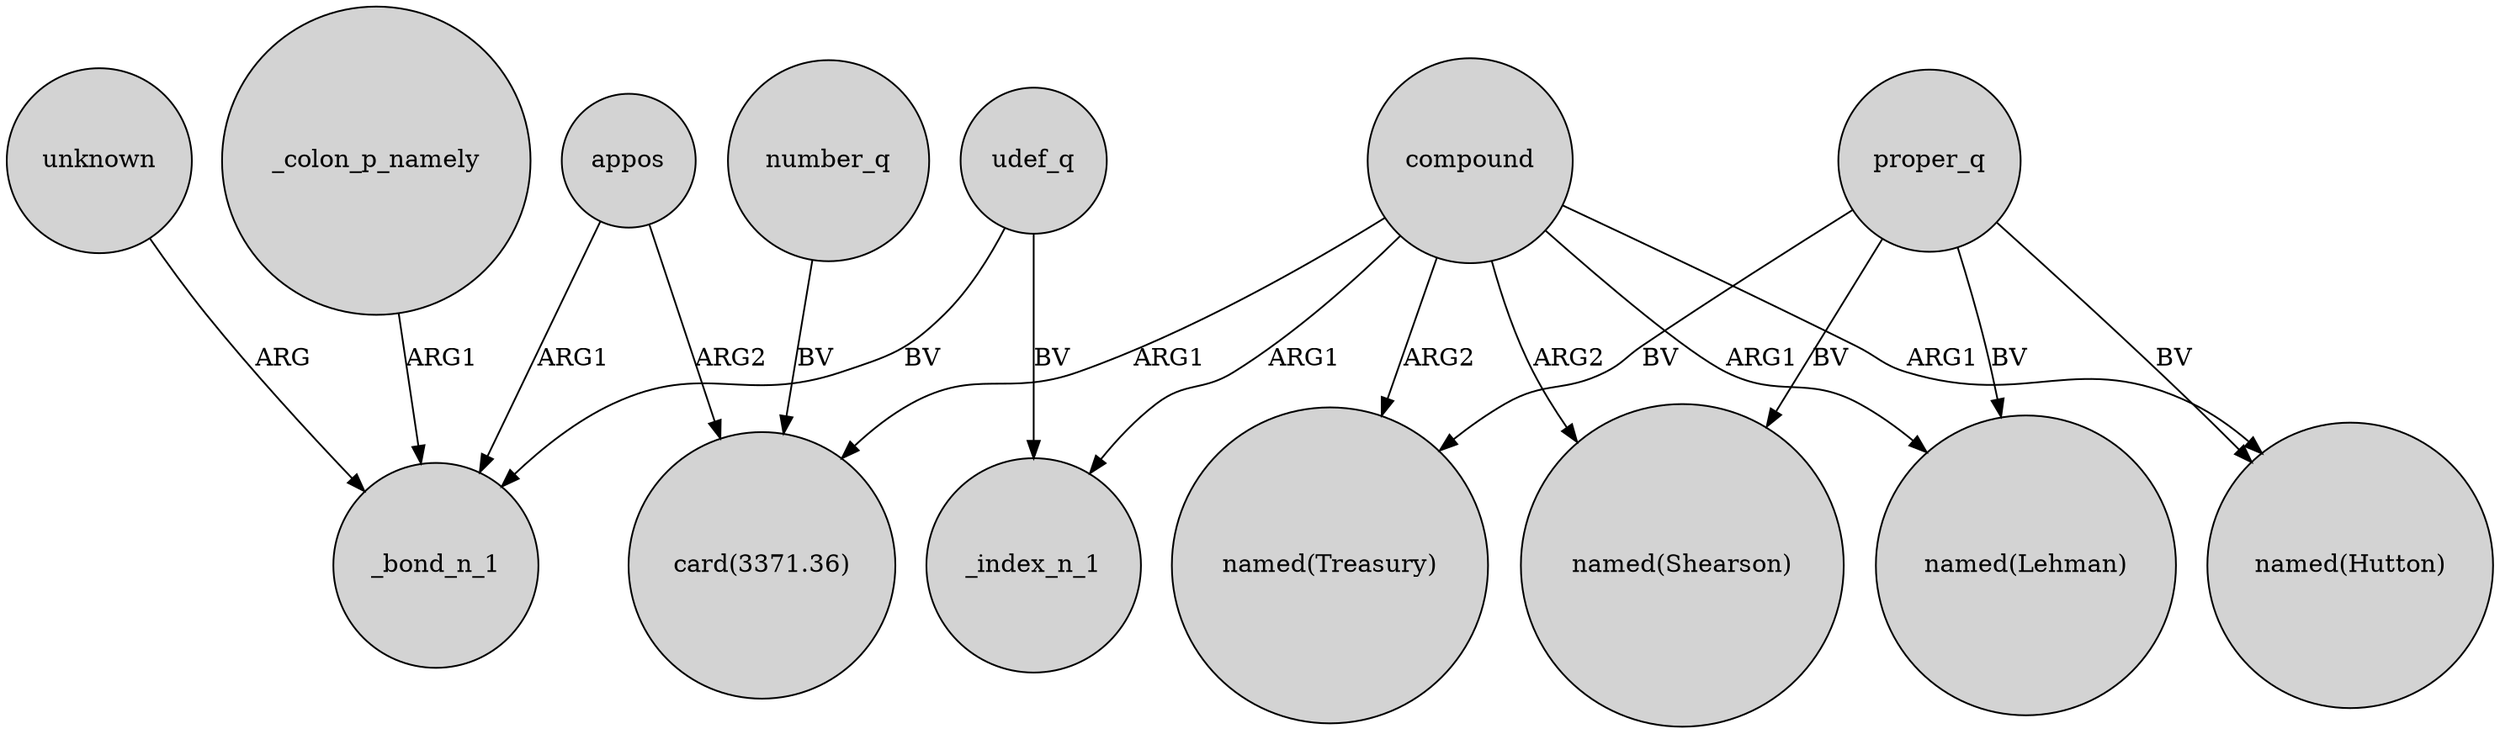 digraph {
	node [shape=circle style=filled]
	udef_q -> _bond_n_1 [label=BV]
	compound -> "named(Treasury)" [label=ARG2]
	compound -> "named(Shearson)" [label=ARG2]
	number_q -> "card(3371.36)" [label=BV]
	appos -> "card(3371.36)" [label=ARG2]
	udef_q -> _index_n_1 [label=BV]
	proper_q -> "named(Shearson)" [label=BV]
	appos -> _bond_n_1 [label=ARG1]
	compound -> "named(Lehman)" [label=ARG1]
	unknown -> _bond_n_1 [label=ARG]
	_colon_p_namely -> _bond_n_1 [label=ARG1]
	compound -> "named(Hutton)" [label=ARG1]
	proper_q -> "named(Lehman)" [label=BV]
	compound -> "card(3371.36)" [label=ARG1]
	proper_q -> "named(Treasury)" [label=BV]
	compound -> _index_n_1 [label=ARG1]
	proper_q -> "named(Hutton)" [label=BV]
}
